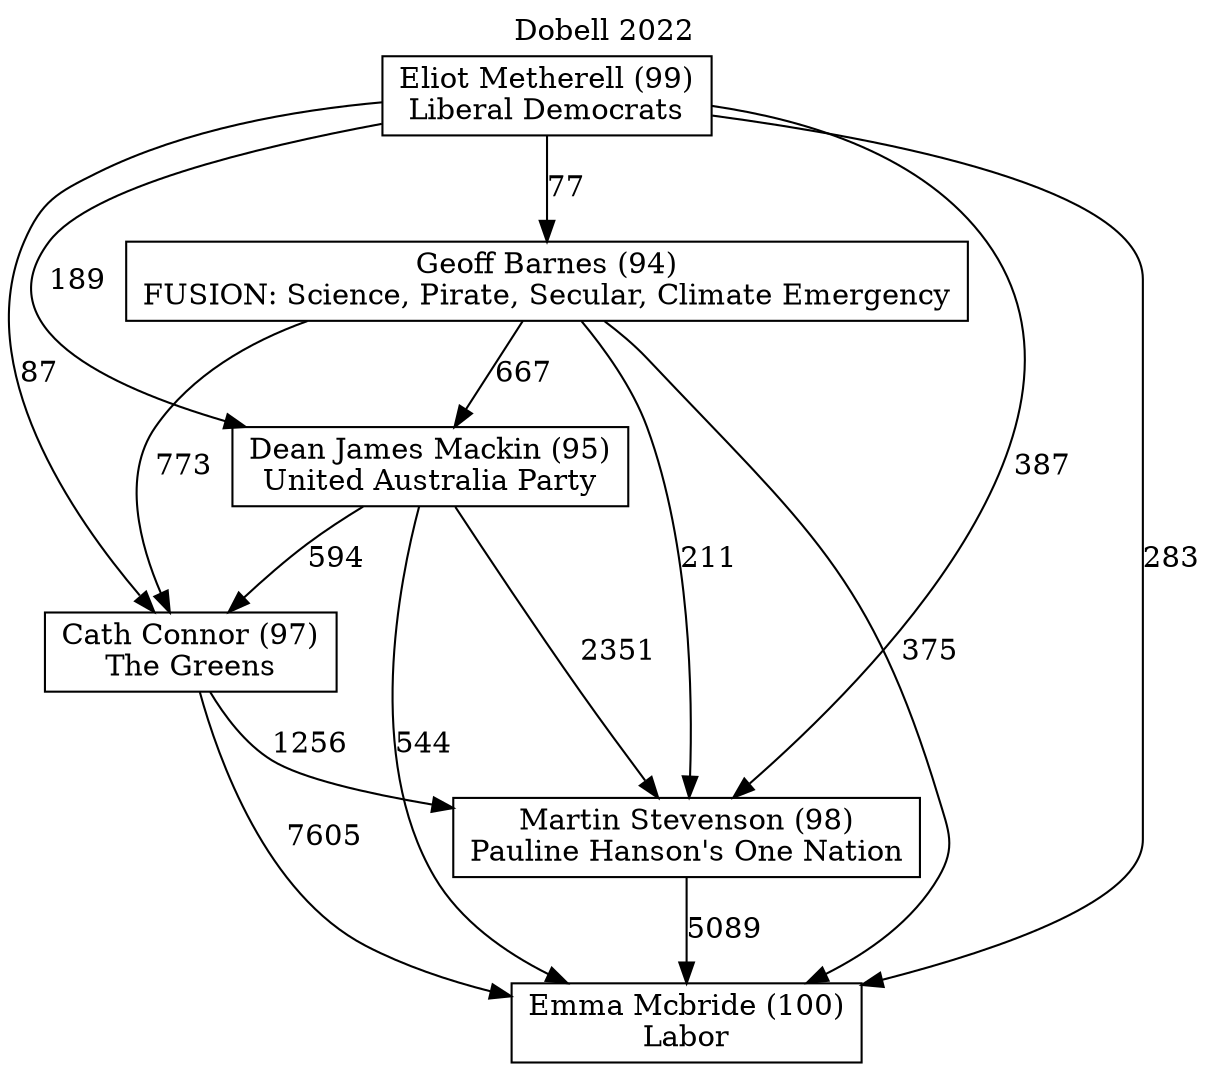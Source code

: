 // House preference flow
digraph "Emma Mcbride (100)_Dobell_2022" {
	graph [label="Dobell 2022" labelloc=t mclimit=10]
	node [shape=box]
	"Emma Mcbride (100)" [label="Emma Mcbride (100)
Labor"]
	"Dean James Mackin (95)" [label="Dean James Mackin (95)
United Australia Party"]
	"Cath Connor (97)" [label="Cath Connor (97)
The Greens"]
	"Geoff Barnes (94)" [label="Geoff Barnes (94)
FUSION: Science, Pirate, Secular, Climate Emergency"]
	"Eliot Metherell (99)" [label="Eliot Metherell (99)
Liberal Democrats"]
	"Martin Stevenson (98)" [label="Martin Stevenson (98)
Pauline Hanson's One Nation"]
	"Dean James Mackin (95)" -> "Emma Mcbride (100)" [label=544]
	"Eliot Metherell (99)" -> "Dean James Mackin (95)" [label=189]
	"Dean James Mackin (95)" -> "Cath Connor (97)" [label=594]
	"Geoff Barnes (94)" -> "Dean James Mackin (95)" [label=667]
	"Eliot Metherell (99)" -> "Martin Stevenson (98)" [label=387]
	"Eliot Metherell (99)" -> "Geoff Barnes (94)" [label=77]
	"Eliot Metherell (99)" -> "Emma Mcbride (100)" [label=283]
	"Geoff Barnes (94)" -> "Emma Mcbride (100)" [label=375]
	"Geoff Barnes (94)" -> "Martin Stevenson (98)" [label=211]
	"Eliot Metherell (99)" -> "Cath Connor (97)" [label=87]
	"Cath Connor (97)" -> "Martin Stevenson (98)" [label=1256]
	"Geoff Barnes (94)" -> "Cath Connor (97)" [label=773]
	"Cath Connor (97)" -> "Emma Mcbride (100)" [label=7605]
	"Dean James Mackin (95)" -> "Martin Stevenson (98)" [label=2351]
	"Martin Stevenson (98)" -> "Emma Mcbride (100)" [label=5089]
}
